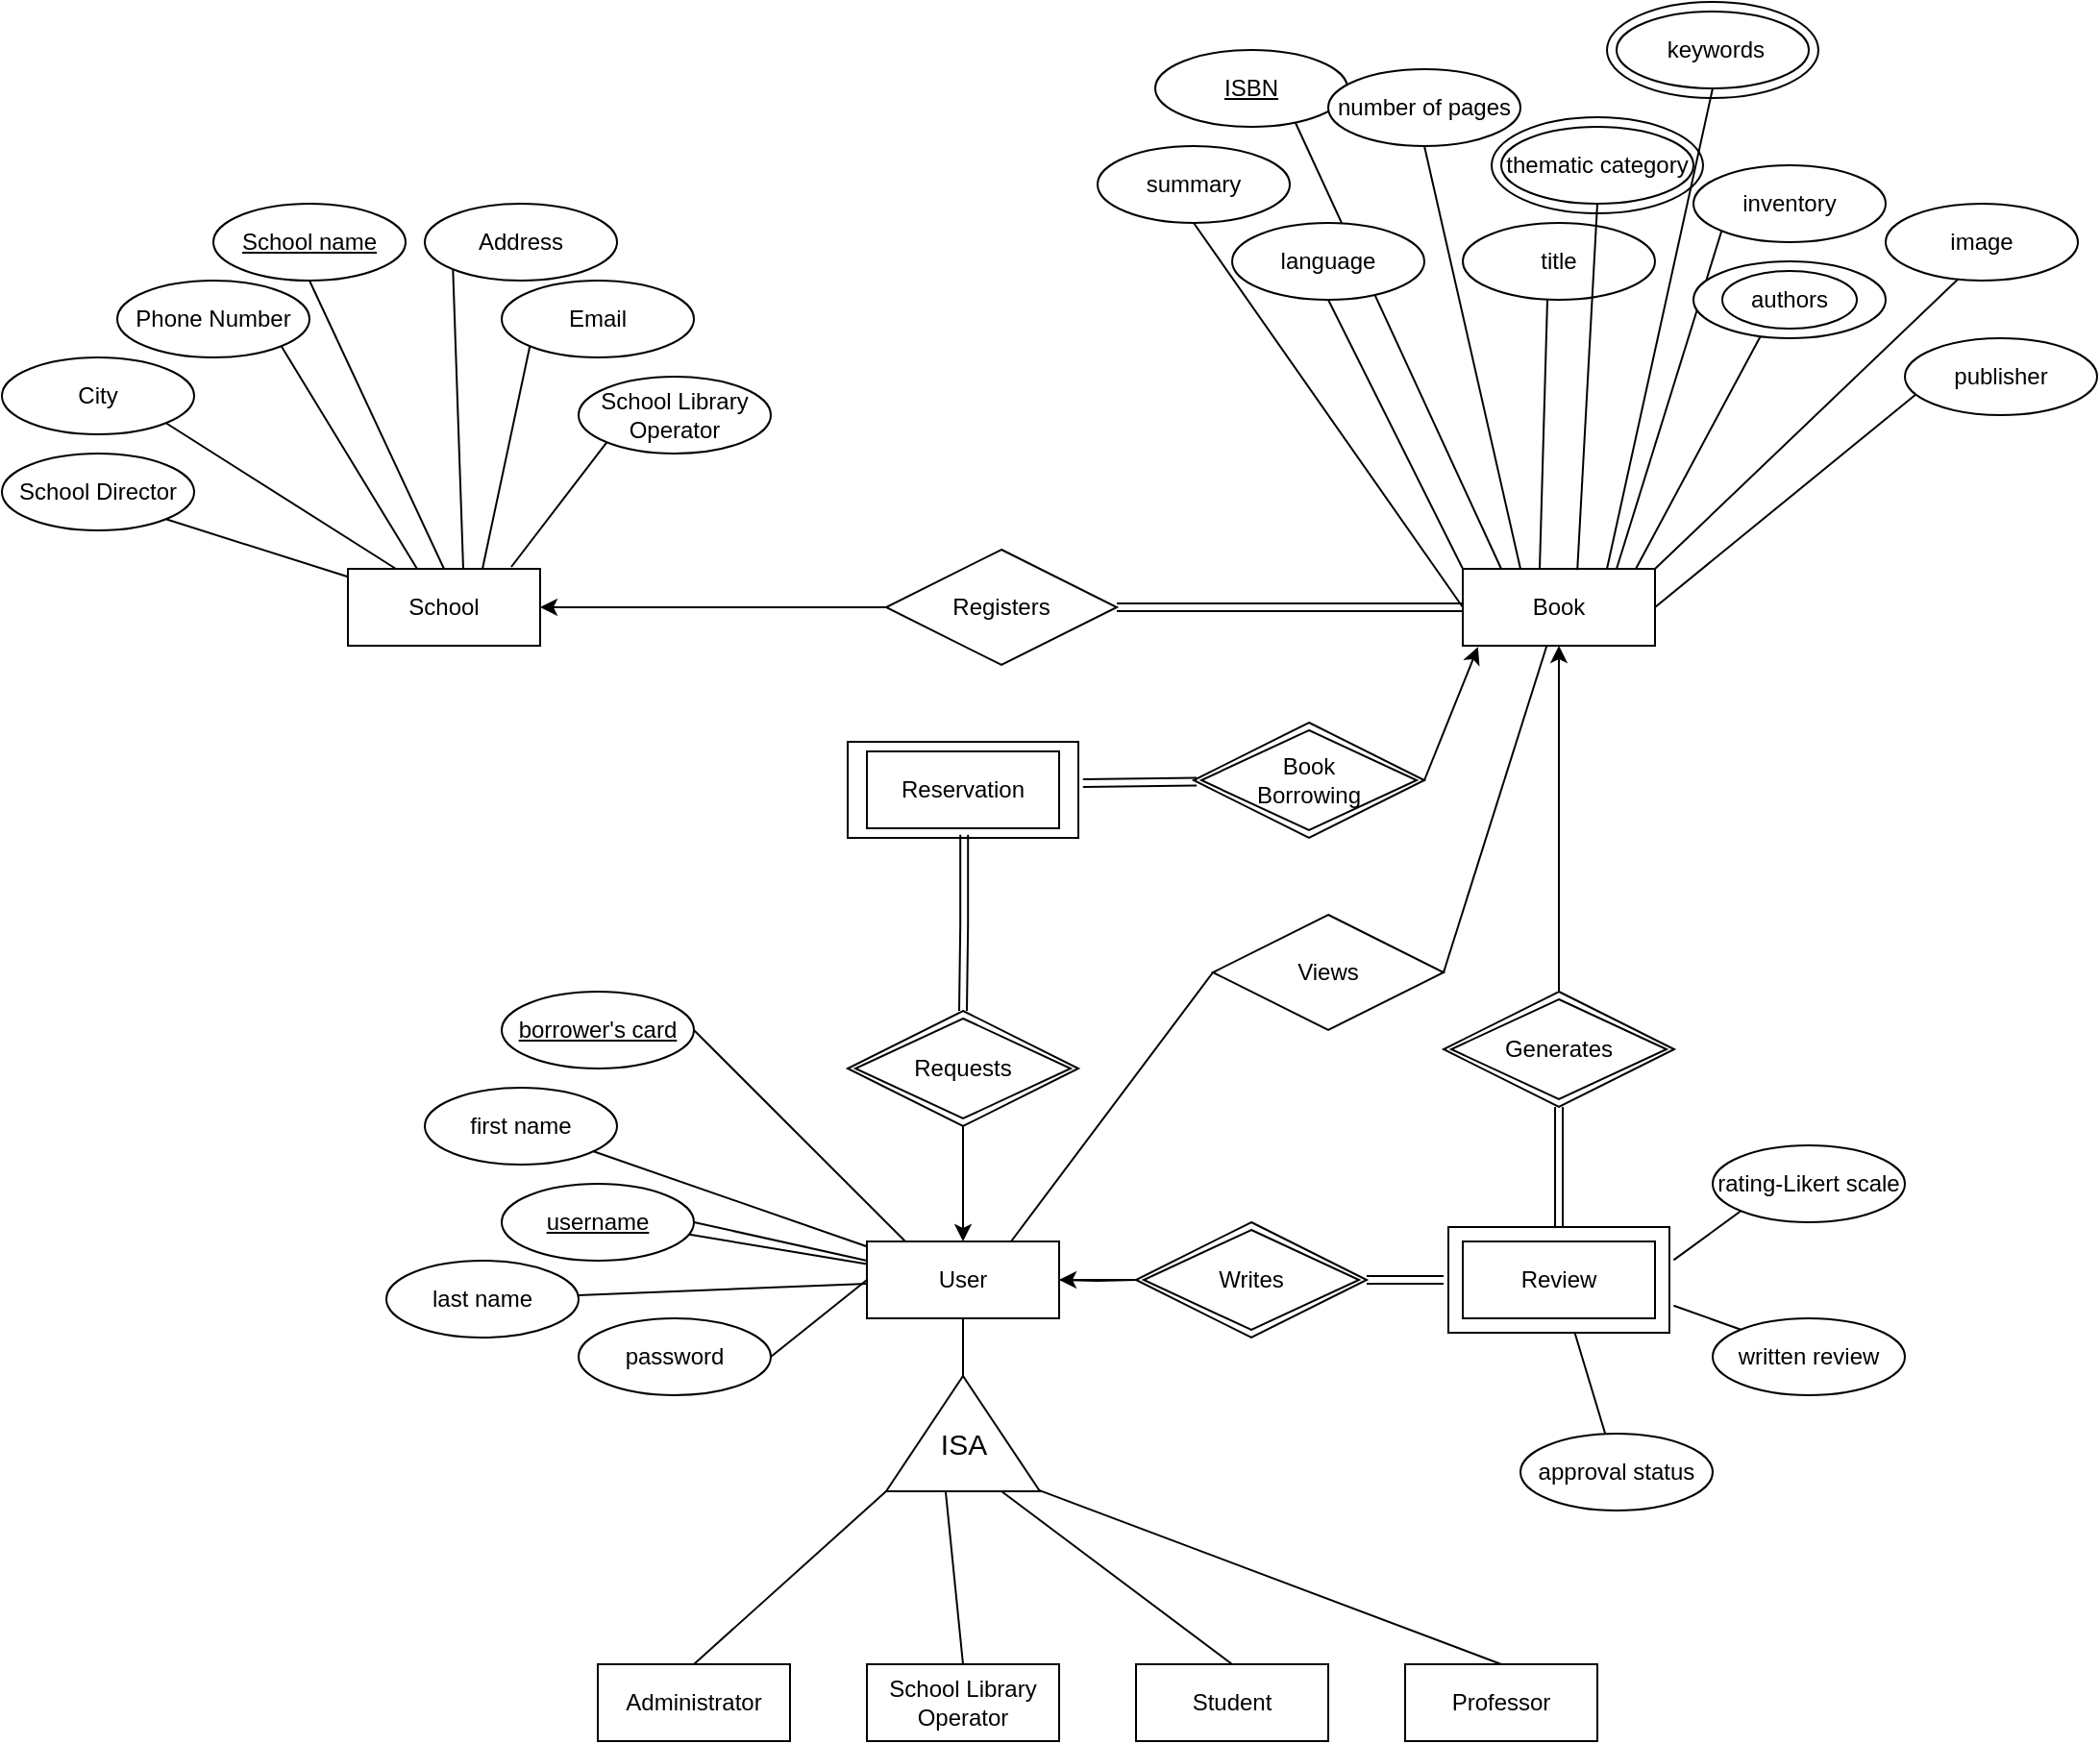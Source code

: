 <mxfile version="21.2.9" type="github">
  <diagram name="Σελίδα-1" id="5evgpBQLJIlPDL_NdwX2">
    <mxGraphModel dx="1316" dy="784" grid="1" gridSize="10" guides="1" tooltips="1" connect="1" arrows="1" fold="1" page="0" pageScale="1" pageWidth="827" pageHeight="1169" background="none" math="0" shadow="0">
      <root>
        <mxCell id="0" />
        <mxCell id="1" parent="0" />
        <mxCell id="doAp_iDVDvnI4SgPi6KM-92" style="edgeStyle=none;rounded=0;orthogonalLoop=1;jettySize=auto;html=1;exitX=0.5;exitY=1;exitDx=0;exitDy=0;entryX=0.5;entryY=0;entryDx=0;entryDy=0;endArrow=none;endFill=0;" parent="1" source="doAp_iDVDvnI4SgPi6KM-77" target="doAp_iDVDvnI4SgPi6KM-78" edge="1">
          <mxGeometry relative="1" as="geometry" />
        </mxCell>
        <mxCell id="doAp_iDVDvnI4SgPi6KM-77" value="School name" style="ellipse;whiteSpace=wrap;html=1;align=center;fontStyle=4;" parent="1" vertex="1">
          <mxGeometry x="-220" y="480" width="100" height="40" as="geometry" />
        </mxCell>
        <mxCell id="doAp_iDVDvnI4SgPi6KM-151" style="edgeStyle=none;rounded=0;orthogonalLoop=1;jettySize=auto;html=1;exitX=1;exitY=0.5;exitDx=0;exitDy=0;entryX=0;entryY=0.5;entryDx=0;entryDy=0;endArrow=none;endFill=0;startArrow=classic;startFill=1;" parent="1" source="doAp_iDVDvnI4SgPi6KM-78" target="doAp_iDVDvnI4SgPi6KM-147" edge="1">
          <mxGeometry relative="1" as="geometry" />
        </mxCell>
        <mxCell id="doAp_iDVDvnI4SgPi6KM-78" value="School" style="whiteSpace=wrap;html=1;align=center;" parent="1" vertex="1">
          <mxGeometry x="-150" y="670" width="100" height="40" as="geometry" />
        </mxCell>
        <mxCell id="doAp_iDVDvnI4SgPi6KM-88" style="edgeStyle=none;rounded=0;orthogonalLoop=1;jettySize=auto;html=1;exitX=1;exitY=1;exitDx=0;exitDy=0;entryX=0.25;entryY=0;entryDx=0;entryDy=0;endArrow=none;endFill=0;" parent="1" source="doAp_iDVDvnI4SgPi6KM-79" target="doAp_iDVDvnI4SgPi6KM-78" edge="1">
          <mxGeometry relative="1" as="geometry" />
        </mxCell>
        <mxCell id="doAp_iDVDvnI4SgPi6KM-79" value="City" style="ellipse;whiteSpace=wrap;html=1;align=center;" parent="1" vertex="1">
          <mxGeometry x="-330" y="560" width="100" height="40" as="geometry" />
        </mxCell>
        <mxCell id="doAp_iDVDvnI4SgPi6KM-95" style="edgeStyle=none;rounded=0;orthogonalLoop=1;jettySize=auto;html=1;exitX=0;exitY=1;exitDx=0;exitDy=0;entryX=0.85;entryY=-0.025;entryDx=0;entryDy=0;entryPerimeter=0;endArrow=none;endFill=0;" parent="1" source="doAp_iDVDvnI4SgPi6KM-80" target="doAp_iDVDvnI4SgPi6KM-78" edge="1">
          <mxGeometry relative="1" as="geometry" />
        </mxCell>
        <mxCell id="doAp_iDVDvnI4SgPi6KM-80" value="School Library Operator" style="ellipse;whiteSpace=wrap;html=1;align=center;" parent="1" vertex="1">
          <mxGeometry x="-30" y="570" width="100" height="40" as="geometry" />
        </mxCell>
        <mxCell id="doAp_iDVDvnI4SgPi6KM-94" style="edgeStyle=none;rounded=0;orthogonalLoop=1;jettySize=auto;html=1;exitX=0;exitY=1;exitDx=0;exitDy=0;endArrow=none;endFill=0;" parent="1" source="doAp_iDVDvnI4SgPi6KM-81" edge="1">
          <mxGeometry relative="1" as="geometry">
            <mxPoint x="-80" y="670" as="targetPoint" />
          </mxGeometry>
        </mxCell>
        <mxCell id="doAp_iDVDvnI4SgPi6KM-81" value="Email" style="ellipse;whiteSpace=wrap;html=1;align=center;" parent="1" vertex="1">
          <mxGeometry x="-70" y="520" width="100" height="40" as="geometry" />
        </mxCell>
        <mxCell id="doAp_iDVDvnI4SgPi6KM-91" style="edgeStyle=none;rounded=0;orthogonalLoop=1;jettySize=auto;html=1;exitX=1;exitY=1;exitDx=0;exitDy=0;entryX=0.36;entryY=0;entryDx=0;entryDy=0;entryPerimeter=0;endArrow=none;endFill=0;" parent="1" source="doAp_iDVDvnI4SgPi6KM-82" target="doAp_iDVDvnI4SgPi6KM-78" edge="1">
          <mxGeometry relative="1" as="geometry" />
        </mxCell>
        <mxCell id="doAp_iDVDvnI4SgPi6KM-82" value="Phone Number" style="ellipse;whiteSpace=wrap;html=1;align=center;" parent="1" vertex="1">
          <mxGeometry x="-270" y="520" width="100" height="40" as="geometry" />
        </mxCell>
        <mxCell id="doAp_iDVDvnI4SgPi6KM-90" style="rounded=0;orthogonalLoop=1;jettySize=auto;html=1;exitX=1;exitY=1;exitDx=0;exitDy=0;endArrow=none;endFill=0;" parent="1" source="doAp_iDVDvnI4SgPi6KM-83" target="doAp_iDVDvnI4SgPi6KM-78" edge="1">
          <mxGeometry relative="1" as="geometry" />
        </mxCell>
        <mxCell id="doAp_iDVDvnI4SgPi6KM-83" value="School Director" style="ellipse;whiteSpace=wrap;html=1;align=center;" parent="1" vertex="1">
          <mxGeometry x="-330" y="610" width="100" height="40" as="geometry" />
        </mxCell>
        <mxCell id="doAp_iDVDvnI4SgPi6KM-93" style="edgeStyle=none;rounded=0;orthogonalLoop=1;jettySize=auto;html=1;exitX=0;exitY=1;exitDx=0;exitDy=0;endArrow=none;endFill=0;" parent="1" source="doAp_iDVDvnI4SgPi6KM-85" edge="1">
          <mxGeometry relative="1" as="geometry">
            <mxPoint x="-90" y="670" as="targetPoint" />
          </mxGeometry>
        </mxCell>
        <mxCell id="doAp_iDVDvnI4SgPi6KM-85" value="Address" style="ellipse;whiteSpace=wrap;html=1;align=center;" parent="1" vertex="1">
          <mxGeometry x="-110" y="480" width="100" height="40" as="geometry" />
        </mxCell>
        <mxCell id="doAp_iDVDvnI4SgPi6KM-125" style="edgeStyle=none;rounded=0;orthogonalLoop=1;jettySize=auto;html=1;entryX=0.73;entryY=0.95;entryDx=0;entryDy=0;entryPerimeter=0;endArrow=none;endFill=0;" parent="1" target="doAp_iDVDvnI4SgPi6KM-98" edge="1">
          <mxGeometry relative="1" as="geometry">
            <mxPoint x="450" y="670" as="sourcePoint" />
          </mxGeometry>
        </mxCell>
        <mxCell id="doAp_iDVDvnI4SgPi6KM-97" value="Book" style="whiteSpace=wrap;html=1;align=center;" parent="1" vertex="1">
          <mxGeometry x="430" y="670" width="100" height="40" as="geometry" />
        </mxCell>
        <mxCell id="doAp_iDVDvnI4SgPi6KM-98" value="ISBN" style="ellipse;whiteSpace=wrap;html=1;align=center;fontStyle=4;" parent="1" vertex="1">
          <mxGeometry x="270" y="400" width="100" height="40" as="geometry" />
        </mxCell>
        <mxCell id="doAp_iDVDvnI4SgPi6KM-112" style="edgeStyle=none;rounded=0;orthogonalLoop=1;jettySize=auto;html=1;exitX=0.5;exitY=1;exitDx=0;exitDy=0;entryX=0;entryY=0;entryDx=0;entryDy=0;endArrow=none;endFill=0;" parent="1" source="doAp_iDVDvnI4SgPi6KM-99" target="doAp_iDVDvnI4SgPi6KM-97" edge="1">
          <mxGeometry relative="1" as="geometry" />
        </mxCell>
        <mxCell id="doAp_iDVDvnI4SgPi6KM-99" value="language" style="ellipse;whiteSpace=wrap;html=1;align=center;" parent="1" vertex="1">
          <mxGeometry x="310" y="490" width="100" height="40" as="geometry" />
        </mxCell>
        <mxCell id="doAp_iDVDvnI4SgPi6KM-122" style="edgeStyle=none;rounded=0;orthogonalLoop=1;jettySize=auto;html=1;exitX=0;exitY=1;exitDx=0;exitDy=0;endArrow=none;endFill=0;" parent="1" source="doAp_iDVDvnI4SgPi6KM-100" edge="1">
          <mxGeometry relative="1" as="geometry">
            <mxPoint x="510" y="670" as="targetPoint" />
          </mxGeometry>
        </mxCell>
        <mxCell id="doAp_iDVDvnI4SgPi6KM-100" value="inventory" style="ellipse;whiteSpace=wrap;html=1;align=center;" parent="1" vertex="1">
          <mxGeometry x="550" y="460" width="100" height="40" as="geometry" />
        </mxCell>
        <mxCell id="doAp_iDVDvnI4SgPi6KM-115" style="edgeStyle=none;rounded=0;orthogonalLoop=1;jettySize=auto;html=1;exitX=0.06;exitY=0.725;exitDx=0;exitDy=0;entryX=1;entryY=0.5;entryDx=0;entryDy=0;endArrow=none;endFill=0;exitPerimeter=0;" parent="1" source="doAp_iDVDvnI4SgPi6KM-101" target="doAp_iDVDvnI4SgPi6KM-97" edge="1">
          <mxGeometry relative="1" as="geometry" />
        </mxCell>
        <mxCell id="doAp_iDVDvnI4SgPi6KM-101" value="publisher" style="ellipse;whiteSpace=wrap;html=1;align=center;" parent="1" vertex="1">
          <mxGeometry x="660" y="550" width="100" height="40" as="geometry" />
        </mxCell>
        <mxCell id="doAp_iDVDvnI4SgPi6KM-116" style="edgeStyle=none;rounded=0;orthogonalLoop=1;jettySize=auto;html=1;exitX=0.4;exitY=0.925;exitDx=0;exitDy=0;endArrow=none;endFill=0;exitPerimeter=0;" parent="1" source="doAp_iDVDvnI4SgPi6KM-102" edge="1">
          <mxGeometry relative="1" as="geometry">
            <mxPoint x="530" y="670" as="targetPoint" />
          </mxGeometry>
        </mxCell>
        <mxCell id="doAp_iDVDvnI4SgPi6KM-102" value="image" style="ellipse;whiteSpace=wrap;html=1;align=center;" parent="1" vertex="1">
          <mxGeometry x="650" y="480" width="100" height="40" as="geometry" />
        </mxCell>
        <mxCell id="doAp_iDVDvnI4SgPi6KM-114" style="edgeStyle=none;rounded=0;orthogonalLoop=1;jettySize=auto;html=1;exitX=0.5;exitY=1;exitDx=0;exitDy=0;entryX=0.75;entryY=0;entryDx=0;entryDy=0;endArrow=none;endFill=0;" parent="1" source="doAp_iDVDvnI4SgPi6KM-103" target="doAp_iDVDvnI4SgPi6KM-97" edge="1">
          <mxGeometry relative="1" as="geometry" />
        </mxCell>
        <mxCell id="doAp_iDVDvnI4SgPi6KM-103" value="&amp;nbsp;keywords" style="ellipse;whiteSpace=wrap;html=1;align=center;" parent="1" vertex="1">
          <mxGeometry x="510" y="380" width="100" height="40" as="geometry" />
        </mxCell>
        <mxCell id="doAp_iDVDvnI4SgPi6KM-121" style="edgeStyle=none;rounded=0;orthogonalLoop=1;jettySize=auto;html=1;exitX=0.37;exitY=0.875;exitDx=0;exitDy=0;entryX=0.9;entryY=0;entryDx=0;entryDy=0;entryPerimeter=0;endArrow=none;endFill=0;exitPerimeter=0;" parent="1" source="doAp_iDVDvnI4SgPi6KM-104" target="doAp_iDVDvnI4SgPi6KM-97" edge="1">
          <mxGeometry relative="1" as="geometry" />
        </mxCell>
        <mxCell id="doAp_iDVDvnI4SgPi6KM-104" value="authors" style="ellipse;whiteSpace=wrap;html=1;align=center;" parent="1" vertex="1">
          <mxGeometry x="550" y="510" width="100" height="40" as="geometry" />
        </mxCell>
        <mxCell id="doAp_iDVDvnI4SgPi6KM-120" style="edgeStyle=none;rounded=0;orthogonalLoop=1;jettySize=auto;html=1;exitX=0.44;exitY=1;exitDx=0;exitDy=0;endArrow=none;endFill=0;exitPerimeter=0;" parent="1" source="doAp_iDVDvnI4SgPi6KM-105" edge="1">
          <mxGeometry relative="1" as="geometry">
            <mxPoint x="470" y="670" as="targetPoint" />
          </mxGeometry>
        </mxCell>
        <mxCell id="doAp_iDVDvnI4SgPi6KM-105" value="title" style="ellipse;whiteSpace=wrap;html=1;align=center;" parent="1" vertex="1">
          <mxGeometry x="430" y="490" width="100" height="40" as="geometry" />
        </mxCell>
        <mxCell id="doAp_iDVDvnI4SgPi6KM-111" style="edgeStyle=none;rounded=0;orthogonalLoop=1;jettySize=auto;html=1;exitX=0.5;exitY=1;exitDx=0;exitDy=0;entryX=0;entryY=0.5;entryDx=0;entryDy=0;endArrow=none;endFill=0;" parent="1" source="doAp_iDVDvnI4SgPi6KM-107" target="doAp_iDVDvnI4SgPi6KM-97" edge="1">
          <mxGeometry relative="1" as="geometry" />
        </mxCell>
        <mxCell id="doAp_iDVDvnI4SgPi6KM-107" value="summary" style="ellipse;whiteSpace=wrap;html=1;align=center;" parent="1" vertex="1">
          <mxGeometry x="240" y="450" width="100" height="40" as="geometry" />
        </mxCell>
        <mxCell id="doAp_iDVDvnI4SgPi6KM-118" style="edgeStyle=none;rounded=0;orthogonalLoop=1;jettySize=auto;html=1;exitX=0.5;exitY=1;exitDx=0;exitDy=0;endArrow=none;endFill=0;" parent="1" source="doAp_iDVDvnI4SgPi6KM-108" edge="1">
          <mxGeometry relative="1" as="geometry">
            <mxPoint x="460" y="670" as="targetPoint" />
          </mxGeometry>
        </mxCell>
        <mxCell id="doAp_iDVDvnI4SgPi6KM-108" value="number of pages" style="ellipse;whiteSpace=wrap;html=1;align=center;" parent="1" vertex="1">
          <mxGeometry x="360" y="410" width="100" height="40" as="geometry" />
        </mxCell>
        <mxCell id="doAp_iDVDvnI4SgPi6KM-123" style="edgeStyle=none;rounded=0;orthogonalLoop=1;jettySize=auto;html=1;exitX=0.5;exitY=1;exitDx=0;exitDy=0;entryX=0.596;entryY=0.016;entryDx=0;entryDy=0;entryPerimeter=0;endArrow=none;endFill=0;" parent="1" source="doAp_iDVDvnI4SgPi6KM-109" target="doAp_iDVDvnI4SgPi6KM-97" edge="1">
          <mxGeometry relative="1" as="geometry" />
        </mxCell>
        <mxCell id="doAp_iDVDvnI4SgPi6KM-109" value="thematic category" style="ellipse;whiteSpace=wrap;html=1;align=center;" parent="1" vertex="1">
          <mxGeometry x="450" y="440" width="100" height="40" as="geometry" />
        </mxCell>
        <mxCell id="yHU-LpbRhOKIdBIeGnli-29" value="" style="edgeStyle=orthogonalEdgeStyle;rounded=0;orthogonalLoop=1;jettySize=auto;html=1;endArrow=none;endFill=0;startArrow=classic;startFill=1;" parent="1" source="doAp_iDVDvnI4SgPi6KM-126" edge="1">
          <mxGeometry relative="1" as="geometry">
            <mxPoint x="170" y="960" as="targetPoint" />
          </mxGeometry>
        </mxCell>
        <mxCell id="yHU-LpbRhOKIdBIeGnli-38" style="rounded=0;orthogonalLoop=1;jettySize=auto;html=1;exitX=0.75;exitY=0;exitDx=0;exitDy=0;entryX=0;entryY=0.5;entryDx=0;entryDy=0;endArrow=none;endFill=0;" parent="1" source="doAp_iDVDvnI4SgPi6KM-126" target="doAp_iDVDvnI4SgPi6KM-181" edge="1">
          <mxGeometry relative="1" as="geometry" />
        </mxCell>
        <mxCell id="doAp_iDVDvnI4SgPi6KM-126" value="User" style="whiteSpace=wrap;html=1;align=center;" parent="1" vertex="1">
          <mxGeometry x="120" y="1020" width="100" height="40" as="geometry" />
        </mxCell>
        <mxCell id="doAp_iDVDvnI4SgPi6KM-131" style="edgeStyle=none;rounded=0;orthogonalLoop=1;jettySize=auto;html=1;exitX=1;exitY=0.5;exitDx=0;exitDy=0;entryX=0.5;entryY=1;entryDx=0;entryDy=0;endArrow=none;endFill=0;" parent="1" source="doAp_iDVDvnI4SgPi6KM-129" target="doAp_iDVDvnI4SgPi6KM-126" edge="1">
          <mxGeometry relative="1" as="geometry" />
        </mxCell>
        <mxCell id="doAp_iDVDvnI4SgPi6KM-138" style="edgeStyle=none;rounded=0;orthogonalLoop=1;jettySize=auto;html=1;exitX=0.065;exitY=0.382;exitDx=0;exitDy=0;entryX=0.5;entryY=0;entryDx=0;entryDy=0;endArrow=none;endFill=0;exitPerimeter=0;" parent="1" source="doAp_iDVDvnI4SgPi6KM-129" target="doAp_iDVDvnI4SgPi6KM-134" edge="1">
          <mxGeometry relative="1" as="geometry" />
        </mxCell>
        <mxCell id="doAp_iDVDvnI4SgPi6KM-146" style="rounded=0;orthogonalLoop=1;jettySize=auto;html=1;exitX=0.02;exitY=0.973;exitDx=0;exitDy=0;entryX=0.5;entryY=0;entryDx=0;entryDy=0;endArrow=none;endFill=0;exitPerimeter=0;" parent="1" source="doAp_iDVDvnI4SgPi6KM-129" target="doAp_iDVDvnI4SgPi6KM-144" edge="1">
          <mxGeometry relative="1" as="geometry" />
        </mxCell>
        <mxCell id="doAp_iDVDvnI4SgPi6KM-129" value="" style="triangle;whiteSpace=wrap;html=1;rotation=-90;" parent="1" vertex="1">
          <mxGeometry x="140" y="1080" width="60" height="80" as="geometry" />
        </mxCell>
        <mxCell id="doAp_iDVDvnI4SgPi6KM-130" value="&lt;font style=&quot;font-size: 15px;&quot;&gt;ISA&lt;/font&gt;" style="text;html=1;align=center;verticalAlign=middle;resizable=0;points=[];autosize=1;strokeColor=none;fillColor=none;" parent="1" vertex="1">
          <mxGeometry x="145" y="1110" width="50" height="30" as="geometry" />
        </mxCell>
        <mxCell id="doAp_iDVDvnI4SgPi6KM-139" style="rounded=0;orthogonalLoop=1;jettySize=auto;html=1;exitX=0.5;exitY=0;exitDx=0;exitDy=0;endArrow=none;endFill=0;" parent="1" source="doAp_iDVDvnI4SgPi6KM-133" edge="1">
          <mxGeometry relative="1" as="geometry">
            <mxPoint x="130" y="1150" as="targetPoint" />
          </mxGeometry>
        </mxCell>
        <mxCell id="doAp_iDVDvnI4SgPi6KM-133" value="Administrator" style="whiteSpace=wrap;html=1;align=center;" parent="1" vertex="1">
          <mxGeometry x="-20" y="1240" width="100" height="40" as="geometry" />
        </mxCell>
        <mxCell id="doAp_iDVDvnI4SgPi6KM-134" value="School Library Operator" style="whiteSpace=wrap;html=1;align=center;" parent="1" vertex="1">
          <mxGeometry x="120" y="1240" width="100" height="40" as="geometry" />
        </mxCell>
        <mxCell id="doAp_iDVDvnI4SgPi6KM-140" style="rounded=0;orthogonalLoop=1;jettySize=auto;html=1;exitX=0.5;exitY=0;exitDx=0;exitDy=0;endArrow=none;endFill=0;entryX=0;entryY=0.75;entryDx=0;entryDy=0;" parent="1" source="doAp_iDVDvnI4SgPi6KM-136" target="doAp_iDVDvnI4SgPi6KM-129" edge="1">
          <mxGeometry relative="1" as="geometry">
            <mxPoint x="210" y="1150" as="targetPoint" />
          </mxGeometry>
        </mxCell>
        <mxCell id="doAp_iDVDvnI4SgPi6KM-136" value="Student" style="whiteSpace=wrap;html=1;align=center;" parent="1" vertex="1">
          <mxGeometry x="260" y="1240" width="100" height="40" as="geometry" />
        </mxCell>
        <mxCell id="doAp_iDVDvnI4SgPi6KM-144" value="Professor" style="whiteSpace=wrap;html=1;align=center;" parent="1" vertex="1">
          <mxGeometry x="400" y="1240" width="100" height="40" as="geometry" />
        </mxCell>
        <mxCell id="doAp_iDVDvnI4SgPi6KM-163" style="edgeStyle=none;rounded=0;orthogonalLoop=1;jettySize=auto;html=1;exitX=1;exitY=0.5;exitDx=0;exitDy=0;endArrow=none;endFill=0;shape=link;" parent="1" source="doAp_iDVDvnI4SgPi6KM-147" edge="1">
          <mxGeometry relative="1" as="geometry">
            <mxPoint x="430" y="690" as="targetPoint" />
          </mxGeometry>
        </mxCell>
        <mxCell id="doAp_iDVDvnI4SgPi6KM-147" value="Registers" style="shape=rhombus;perimeter=rhombusPerimeter;whiteSpace=wrap;html=1;align=center;" parent="1" vertex="1">
          <mxGeometry x="130" y="660" width="120" height="60" as="geometry" />
        </mxCell>
        <mxCell id="doAp_iDVDvnI4SgPi6KM-167" value="" style="ellipse;whiteSpace=wrap;html=1;fillColor=none;" parent="1" vertex="1">
          <mxGeometry x="565" y="515" width="70" height="30" as="geometry" />
        </mxCell>
        <mxCell id="doAp_iDVDvnI4SgPi6KM-168" value="" style="ellipse;whiteSpace=wrap;html=1;fillColor=none;" parent="1" vertex="1">
          <mxGeometry x="445" y="435" width="110" height="50" as="geometry" />
        </mxCell>
        <mxCell id="doAp_iDVDvnI4SgPi6KM-183" style="edgeStyle=none;rounded=0;orthogonalLoop=1;jettySize=auto;html=1;endArrow=none;endFill=0;exitX=1;exitY=0.5;exitDx=0;exitDy=0;" parent="1" source="doAp_iDVDvnI4SgPi6KM-181" target="doAp_iDVDvnI4SgPi6KM-97" edge="1">
          <mxGeometry relative="1" as="geometry">
            <mxPoint x="310" y="812" as="sourcePoint" />
          </mxGeometry>
        </mxCell>
        <mxCell id="doAp_iDVDvnI4SgPi6KM-181" value="Views" style="shape=rhombus;perimeter=rhombusPerimeter;whiteSpace=wrap;html=1;align=center;" parent="1" vertex="1">
          <mxGeometry x="300" y="850" width="120" height="60" as="geometry" />
        </mxCell>
        <mxCell id="G2XdynQQ7k0L5pF9lwUH-4" style="rounded=0;orthogonalLoop=1;jettySize=auto;html=1;exitX=0;exitY=0;exitDx=0;exitDy=0;entryX=1.019;entryY=0.743;entryDx=0;entryDy=0;endArrow=none;endFill=0;entryPerimeter=0;" parent="1" source="doAp_iDVDvnI4SgPi6KM-188" target="yHU-LpbRhOKIdBIeGnli-24" edge="1">
          <mxGeometry relative="1" as="geometry">
            <mxPoint x="518.52" y="1048.52" as="targetPoint" />
          </mxGeometry>
        </mxCell>
        <mxCell id="doAp_iDVDvnI4SgPi6KM-188" value="written review" style="ellipse;whiteSpace=wrap;html=1;align=center;" parent="1" vertex="1">
          <mxGeometry x="560" y="1060" width="100" height="40" as="geometry" />
        </mxCell>
        <mxCell id="G2XdynQQ7k0L5pF9lwUH-5" style="rounded=0;orthogonalLoop=1;jettySize=auto;html=1;exitX=0;exitY=1;exitDx=0;exitDy=0;endArrow=none;endFill=0;entryX=1.019;entryY=0.313;entryDx=0;entryDy=0;entryPerimeter=0;" parent="1" source="doAp_iDVDvnI4SgPi6KM-189" target="yHU-LpbRhOKIdBIeGnli-24" edge="1">
          <mxGeometry relative="1" as="geometry">
            <mxPoint x="540" y="1020" as="targetPoint" />
          </mxGeometry>
        </mxCell>
        <mxCell id="doAp_iDVDvnI4SgPi6KM-189" value="rating-Likert scale" style="ellipse;whiteSpace=wrap;html=1;align=center;" parent="1" vertex="1">
          <mxGeometry x="560" y="970" width="100" height="40" as="geometry" />
        </mxCell>
        <mxCell id="yHU-LpbRhOKIdBIeGnli-41" style="rounded=0;orthogonalLoop=1;jettySize=auto;html=1;exitX=1;exitY=0.5;exitDx=0;exitDy=0;entryX=0;entryY=0.5;entryDx=0;entryDy=0;endArrow=none;endFill=0;" parent="1" source="yHU-LpbRhOKIdBIeGnli-9" target="doAp_iDVDvnI4SgPi6KM-126" edge="1">
          <mxGeometry relative="1" as="geometry" />
        </mxCell>
        <mxCell id="yHU-LpbRhOKIdBIeGnli-9" value="password" style="ellipse;whiteSpace=wrap;html=1;align=center;" parent="1" vertex="1">
          <mxGeometry x="-30" y="1060" width="100" height="40" as="geometry" />
        </mxCell>
        <mxCell id="yHU-LpbRhOKIdBIeGnli-42" style="rounded=0;orthogonalLoop=1;jettySize=auto;html=1;exitX=1;exitY=0.5;exitDx=0;exitDy=0;entryX=0;entryY=0.25;entryDx=0;entryDy=0;endArrow=none;endFill=0;" parent="1" source="yHU-LpbRhOKIdBIeGnli-43" target="doAp_iDVDvnI4SgPi6KM-126" edge="1">
          <mxGeometry relative="1" as="geometry">
            <mxPoint x="90" y="1010" as="sourcePoint" />
          </mxGeometry>
        </mxCell>
        <mxCell id="yHU-LpbRhOKIdBIeGnli-17" value="Review" style="whiteSpace=wrap;html=1;align=center;" parent="1" vertex="1">
          <mxGeometry x="430" y="1020" width="100" height="40" as="geometry" />
        </mxCell>
        <mxCell id="yHU-LpbRhOKIdBIeGnli-19" value="" style="edgeStyle=orthogonalEdgeStyle;rounded=0;orthogonalLoop=1;jettySize=auto;html=1;endArrow=none;endFill=0;" parent="1" target="doAp_iDVDvnI4SgPi6KM-126" edge="1">
          <mxGeometry relative="1" as="geometry">
            <mxPoint x="260" y="1040" as="sourcePoint" />
          </mxGeometry>
        </mxCell>
        <mxCell id="yHU-LpbRhOKIdBIeGnli-27" style="edgeStyle=orthogonalEdgeStyle;rounded=0;orthogonalLoop=1;jettySize=auto;html=1;exitX=0.5;exitY=0;exitDx=0;exitDy=0;entryX=0.5;entryY=1;entryDx=0;entryDy=0;endArrow=classic;endFill=1;startArrow=none;startFill=0;" parent="1" source="yHU-LpbRhOKIdBIeGnli-21" target="doAp_iDVDvnI4SgPi6KM-97" edge="1">
          <mxGeometry relative="1" as="geometry" />
        </mxCell>
        <mxCell id="yHU-LpbRhOKIdBIeGnli-21" value="Generates" style="shape=rhombus;double=1;perimeter=rhombusPerimeter;whiteSpace=wrap;html=1;align=center;" parent="1" vertex="1">
          <mxGeometry x="420" y="890" width="120" height="60" as="geometry" />
        </mxCell>
        <mxCell id="yHU-LpbRhOKIdBIeGnli-25" style="edgeStyle=orthogonalEdgeStyle;rounded=0;orthogonalLoop=1;jettySize=auto;html=1;exitX=1;exitY=0.5;exitDx=0;exitDy=0;endArrow=none;endFill=0;shape=link;" parent="1" source="yHU-LpbRhOKIdBIeGnli-23" edge="1">
          <mxGeometry relative="1" as="geometry">
            <mxPoint x="420" y="1040" as="targetPoint" />
          </mxGeometry>
        </mxCell>
        <mxCell id="yHU-LpbRhOKIdBIeGnli-28" value="" style="edgeStyle=orthogonalEdgeStyle;rounded=0;orthogonalLoop=1;jettySize=auto;html=1;" parent="1" source="yHU-LpbRhOKIdBIeGnli-23" target="doAp_iDVDvnI4SgPi6KM-126" edge="1">
          <mxGeometry relative="1" as="geometry" />
        </mxCell>
        <mxCell id="yHU-LpbRhOKIdBIeGnli-23" value="Writes" style="shape=rhombus;double=1;perimeter=rhombusPerimeter;whiteSpace=wrap;html=1;align=center;" parent="1" vertex="1">
          <mxGeometry x="260" y="1010" width="120" height="60" as="geometry" />
        </mxCell>
        <mxCell id="yHU-LpbRhOKIdBIeGnli-26" value="" style="edgeStyle=orthogonalEdgeStyle;rounded=0;orthogonalLoop=1;jettySize=auto;html=1;endArrow=none;endFill=0;shape=link;" parent="1" source="yHU-LpbRhOKIdBIeGnli-24" target="yHU-LpbRhOKIdBIeGnli-21" edge="1">
          <mxGeometry relative="1" as="geometry" />
        </mxCell>
        <mxCell id="yHU-LpbRhOKIdBIeGnli-24" value="" style="verticalLabelPosition=bottom;verticalAlign=top;html=1;shape=mxgraph.basic.rect;fillColor2=none;strokeWidth=1;size=20;indent=5;fillColor=none;" parent="1" vertex="1">
          <mxGeometry x="422.5" y="1012.5" width="115" height="55" as="geometry" />
        </mxCell>
        <mxCell id="yHU-LpbRhOKIdBIeGnli-31" value="" style="edgeStyle=orthogonalEdgeStyle;rounded=0;orthogonalLoop=1;jettySize=auto;html=1;endArrow=none;endFill=0;exitX=0.505;exitY=0.967;exitDx=0;exitDy=0;exitPerimeter=0;shape=link;" parent="1" source="yHU-LpbRhOKIdBIeGnli-32" edge="1">
          <mxGeometry relative="1" as="geometry">
            <mxPoint x="170" y="900" as="targetPoint" />
          </mxGeometry>
        </mxCell>
        <mxCell id="yHU-LpbRhOKIdBIeGnli-30" value="Reservation" style="whiteSpace=wrap;html=1;align=center;" parent="1" vertex="1">
          <mxGeometry x="120" y="765" width="100" height="40" as="geometry" />
        </mxCell>
        <mxCell id="yHU-LpbRhOKIdBIeGnli-37" value="" style="rounded=0;orthogonalLoop=1;jettySize=auto;html=1;endArrow=none;endFill=0;exitX=1.02;exitY=0.431;exitDx=0;exitDy=0;exitPerimeter=0;shape=link;" parent="1" source="yHU-LpbRhOKIdBIeGnli-32" edge="1">
          <mxGeometry relative="1" as="geometry">
            <mxPoint x="291.541" y="780.771" as="targetPoint" />
          </mxGeometry>
        </mxCell>
        <mxCell id="yHU-LpbRhOKIdBIeGnli-32" value="" style="verticalLabelPosition=bottom;verticalAlign=top;html=1;shape=mxgraph.basic.rect;fillColor2=none;strokeWidth=1;size=0;indent=100;fillColor=none;" parent="1" vertex="1">
          <mxGeometry x="110" y="760" width="120" height="50" as="geometry" />
        </mxCell>
        <mxCell id="yHU-LpbRhOKIdBIeGnli-36" style="rounded=0;orthogonalLoop=1;jettySize=auto;html=1;exitX=1;exitY=0.5;exitDx=0;exitDy=0;entryX=0.079;entryY=1.016;entryDx=0;entryDy=0;entryPerimeter=0;endArrow=classic;endFill=1;startArrow=none;startFill=0;" parent="1" target="doAp_iDVDvnI4SgPi6KM-97" edge="1">
          <mxGeometry relative="1" as="geometry">
            <mxPoint x="410" y="780" as="sourcePoint" />
          </mxGeometry>
        </mxCell>
        <mxCell id="yHU-LpbRhOKIdBIeGnli-44" value="" style="rounded=0;orthogonalLoop=1;jettySize=auto;html=1;entryX=0;entryY=0.25;entryDx=0;entryDy=0;endArrow=none;endFill=0;" parent="1" target="yHU-LpbRhOKIdBIeGnli-43" edge="1" source="doAp_iDVDvnI4SgPi6KM-126">
          <mxGeometry relative="1" as="geometry">
            <mxPoint x="90" y="1010" as="sourcePoint" />
            <mxPoint x="120" y="1030" as="targetPoint" />
          </mxGeometry>
        </mxCell>
        <mxCell id="yHU-LpbRhOKIdBIeGnli-43" value="username" style="ellipse;whiteSpace=wrap;html=1;align=center;fontStyle=4;" parent="1" vertex="1">
          <mxGeometry x="-70" y="990" width="100" height="40" as="geometry" />
        </mxCell>
        <mxCell id="yHU-LpbRhOKIdBIeGnli-45" value="Requests" style="shape=rhombus;double=1;perimeter=rhombusPerimeter;whiteSpace=wrap;html=1;align=center;" parent="1" vertex="1">
          <mxGeometry x="110" y="900" width="120" height="60" as="geometry" />
        </mxCell>
        <mxCell id="yHU-LpbRhOKIdBIeGnli-46" value="Book&lt;br&gt;Borrowing" style="shape=rhombus;double=1;perimeter=rhombusPerimeter;whiteSpace=wrap;html=1;align=center;" parent="1" vertex="1">
          <mxGeometry x="290" y="750" width="120" height="60" as="geometry" />
        </mxCell>
        <mxCell id="yHU-LpbRhOKIdBIeGnli-54" style="rounded=0;orthogonalLoop=1;jettySize=auto;html=1;exitX=1;exitY=0.5;exitDx=0;exitDy=0;endArrow=none;endFill=0;" parent="1" source="yHU-LpbRhOKIdBIeGnli-53" edge="1">
          <mxGeometry relative="1" as="geometry">
            <mxPoint x="140" y="1020" as="targetPoint" />
          </mxGeometry>
        </mxCell>
        <mxCell id="yHU-LpbRhOKIdBIeGnli-53" value="&lt;u&gt;borrower&#39;s card&lt;/u&gt;" style="ellipse;whiteSpace=wrap;html=1;align=center;" parent="1" vertex="1">
          <mxGeometry x="-70" y="890" width="100" height="40" as="geometry" />
        </mxCell>
        <mxCell id="TyaQZzcABjsXOcvaD1ME-1" value="" style="ellipse;whiteSpace=wrap;html=1;fillColor=none;" vertex="1" parent="1">
          <mxGeometry x="505" y="375" width="110" height="50" as="geometry" />
        </mxCell>
        <mxCell id="TyaQZzcABjsXOcvaD1ME-6" style="rounded=0;orthogonalLoop=1;jettySize=auto;html=1;endArrow=none;endFill=0;" edge="1" parent="1" source="TyaQZzcABjsXOcvaD1ME-2" target="doAp_iDVDvnI4SgPi6KM-126">
          <mxGeometry relative="1" as="geometry" />
        </mxCell>
        <mxCell id="TyaQZzcABjsXOcvaD1ME-2" value="last name" style="ellipse;whiteSpace=wrap;html=1;align=center;" vertex="1" parent="1">
          <mxGeometry x="-130" y="1030" width="100" height="40" as="geometry" />
        </mxCell>
        <mxCell id="TyaQZzcABjsXOcvaD1ME-5" style="rounded=0;orthogonalLoop=1;jettySize=auto;html=1;endArrow=none;endFill=0;" edge="1" parent="1" source="TyaQZzcABjsXOcvaD1ME-3" target="doAp_iDVDvnI4SgPi6KM-126">
          <mxGeometry relative="1" as="geometry" />
        </mxCell>
        <mxCell id="TyaQZzcABjsXOcvaD1ME-3" value="first name" style="ellipse;whiteSpace=wrap;html=1;align=center;" vertex="1" parent="1">
          <mxGeometry x="-110" y="940" width="100" height="40" as="geometry" />
        </mxCell>
        <mxCell id="TyaQZzcABjsXOcvaD1ME-8" style="rounded=0;orthogonalLoop=1;jettySize=auto;html=1;endArrow=none;endFill=0;" edge="1" parent="1" source="TyaQZzcABjsXOcvaD1ME-7" target="yHU-LpbRhOKIdBIeGnli-24">
          <mxGeometry relative="1" as="geometry" />
        </mxCell>
        <mxCell id="TyaQZzcABjsXOcvaD1ME-7" value="approval status" style="ellipse;whiteSpace=wrap;html=1;align=center;" vertex="1" parent="1">
          <mxGeometry x="460" y="1120" width="100" height="40" as="geometry" />
        </mxCell>
      </root>
    </mxGraphModel>
  </diagram>
</mxfile>
